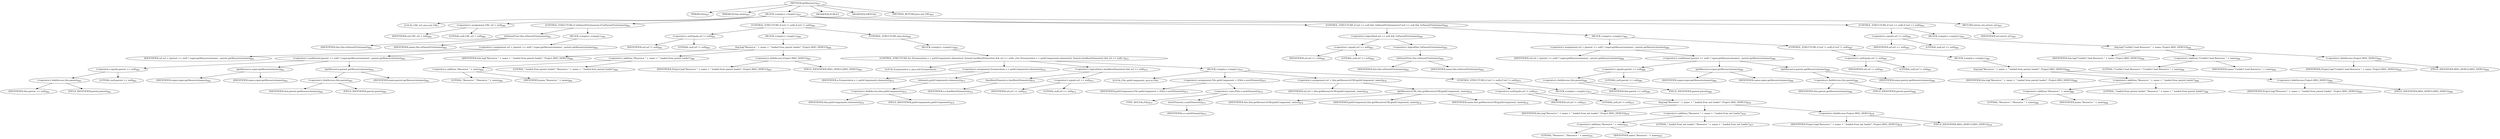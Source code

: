 digraph "getResource" {  
"1260" [label = <(METHOD,getResource)<SUB>657</SUB>> ]
"76" [label = <(PARAM,this)<SUB>657</SUB>> ]
"1261" [label = <(PARAM,String name)<SUB>657</SUB>> ]
"1262" [label = <(BLOCK,&lt;empty&gt;,&lt;empty&gt;)<SUB>657</SUB>> ]
"1263" [label = <(LOCAL,URL url: java.net.URL)> ]
"1264" [label = <(&lt;operator&gt;.assignment,URL url = null)<SUB>660</SUB>> ]
"1265" [label = <(IDENTIFIER,url,URL url = null)<SUB>660</SUB>> ]
"1266" [label = <(LITERAL,null,URL url = null)<SUB>660</SUB>> ]
"1267" [label = <(CONTROL_STRUCTURE,if (isParentFirst(name)),if (isParentFirst(name)))<SUB>661</SUB>> ]
"1268" [label = <(isParentFirst,this.isParentFirst(name))<SUB>661</SUB>> ]
"75" [label = <(IDENTIFIER,this,this.isParentFirst(name))<SUB>661</SUB>> ]
"1269" [label = <(IDENTIFIER,name,this.isParentFirst(name))<SUB>661</SUB>> ]
"1270" [label = <(BLOCK,&lt;empty&gt;,&lt;empty&gt;)<SUB>661</SUB>> ]
"1271" [label = <(&lt;operator&gt;.assignment,url = (parent == null) ? super.getResource(name) : parent.getResource(name))<SUB>662</SUB>> ]
"1272" [label = <(IDENTIFIER,url,url = (parent == null) ? super.getResource(name) : parent.getResource(name))<SUB>662</SUB>> ]
"1273" [label = <(&lt;operator&gt;.conditional,(parent == null) ? super.getResource(name) : parent.getResource(name))<SUB>662</SUB>> ]
"1274" [label = <(&lt;operator&gt;.equals,parent == null)<SUB>662</SUB>> ]
"1275" [label = <(&lt;operator&gt;.fieldAccess,this.parent)<SUB>662</SUB>> ]
"1276" [label = <(IDENTIFIER,this,parent == null)<SUB>662</SUB>> ]
"1277" [label = <(FIELD_IDENTIFIER,parent,parent)<SUB>662</SUB>> ]
"1278" [label = <(LITERAL,null,parent == null)<SUB>662</SUB>> ]
"1279" [label = <(getResource,super.getResource(name))<SUB>662</SUB>> ]
"1280" [label = <(IDENTIFIER,super,super.getResource(name))<SUB>662</SUB>> ]
"1281" [label = <(IDENTIFIER,name,super.getResource(name))<SUB>662</SUB>> ]
"1282" [label = <(getResource,parent.getResource(name))<SUB>662</SUB>> ]
"1283" [label = <(&lt;operator&gt;.fieldAccess,this.parent)<SUB>662</SUB>> ]
"1284" [label = <(IDENTIFIER,this,parent.getResource(name))<SUB>662</SUB>> ]
"1285" [label = <(FIELD_IDENTIFIER,parent,parent)<SUB>662</SUB>> ]
"1286" [label = <(IDENTIFIER,name,parent.getResource(name))<SUB>662</SUB>> ]
"1287" [label = <(CONTROL_STRUCTURE,if (url != null),if (url != null))<SUB>665</SUB>> ]
"1288" [label = <(&lt;operator&gt;.notEquals,url != null)<SUB>665</SUB>> ]
"1289" [label = <(IDENTIFIER,url,url != null)<SUB>665</SUB>> ]
"1290" [label = <(LITERAL,null,url != null)<SUB>665</SUB>> ]
"1291" [label = <(BLOCK,&lt;empty&gt;,&lt;empty&gt;)<SUB>665</SUB>> ]
"1292" [label = <(log,log(&quot;Resource &quot; + name + &quot; loaded from parent loader&quot;, Project.MSG_DEBUG))<SUB>666</SUB>> ]
"77" [label = <(IDENTIFIER,this,log(&quot;Resource &quot; + name + &quot; loaded from parent loader&quot;, Project.MSG_DEBUG))<SUB>666</SUB>> ]
"1293" [label = <(&lt;operator&gt;.addition,&quot;Resource &quot; + name + &quot; loaded from parent loader&quot;)<SUB>666</SUB>> ]
"1294" [label = <(&lt;operator&gt;.addition,&quot;Resource &quot; + name)<SUB>666</SUB>> ]
"1295" [label = <(LITERAL,&quot;Resource &quot;,&quot;Resource &quot; + name)<SUB>666</SUB>> ]
"1296" [label = <(IDENTIFIER,name,&quot;Resource &quot; + name)<SUB>666</SUB>> ]
"1297" [label = <(LITERAL,&quot; loaded from parent loader&quot;,&quot;Resource &quot; + name + &quot; loaded from parent loader&quot;)<SUB>666</SUB>> ]
"1298" [label = <(&lt;operator&gt;.fieldAccess,Project.MSG_DEBUG)<SUB>667</SUB>> ]
"1299" [label = <(IDENTIFIER,Project,log(&quot;Resource &quot; + name + &quot; loaded from parent loader&quot;, Project.MSG_DEBUG))<SUB>667</SUB>> ]
"1300" [label = <(FIELD_IDENTIFIER,MSG_DEBUG,MSG_DEBUG)<SUB>667</SUB>> ]
"1301" [label = <(CONTROL_STRUCTURE,else,else)<SUB>669</SUB>> ]
"1302" [label = <(BLOCK,&lt;empty&gt;,&lt;empty&gt;)<SUB>669</SUB>> ]
"1303" [label = <(CONTROL_STRUCTURE,for (Enumeration e = pathComponents.elements(); Some(e.hasMoreElements() &amp;&amp; url == null); ),for (Enumeration e = pathComponents.elements(); Some(e.hasMoreElements() &amp;&amp; url == null); ))<SUB>672</SUB>> ]
"1304" [label = <(LOCAL,Enumeration e: java.util.Enumeration)> ]
"1305" [label = <(&lt;operator&gt;.assignment,Enumeration e = pathComponents.elements())<SUB>672</SUB>> ]
"1306" [label = <(IDENTIFIER,e,Enumeration e = pathComponents.elements())<SUB>672</SUB>> ]
"1307" [label = <(elements,pathComponents.elements())<SUB>672</SUB>> ]
"1308" [label = <(&lt;operator&gt;.fieldAccess,this.pathComponents)<SUB>672</SUB>> ]
"1309" [label = <(IDENTIFIER,this,pathComponents.elements())<SUB>672</SUB>> ]
"1310" [label = <(FIELD_IDENTIFIER,pathComponents,pathComponents)<SUB>672</SUB>> ]
"1311" [label = <(&lt;operator&gt;.logicalAnd,e.hasMoreElements() &amp;&amp; url == null)<SUB>672</SUB>> ]
"1312" [label = <(hasMoreElements,e.hasMoreElements())<SUB>672</SUB>> ]
"1313" [label = <(IDENTIFIER,e,e.hasMoreElements())<SUB>672</SUB>> ]
"1314" [label = <(&lt;operator&gt;.equals,url == null)<SUB>672</SUB>> ]
"1315" [label = <(IDENTIFIER,url,url == null)<SUB>672</SUB>> ]
"1316" [label = <(LITERAL,null,url == null)<SUB>672</SUB>> ]
"1317" [label = <(BLOCK,&lt;empty&gt;,&lt;empty&gt;)<SUB>672</SUB>> ]
"1318" [label = <(LOCAL,File pathComponent: java.io.File)> ]
"1319" [label = <(&lt;operator&gt;.assignment,File pathComponent = (File) e.nextElement())<SUB>673</SUB>> ]
"1320" [label = <(IDENTIFIER,pathComponent,File pathComponent = (File) e.nextElement())<SUB>673</SUB>> ]
"1321" [label = <(&lt;operator&gt;.cast,(File) e.nextElement())<SUB>673</SUB>> ]
"1322" [label = <(TYPE_REF,File,File)<SUB>673</SUB>> ]
"1323" [label = <(nextElement,e.nextElement())<SUB>673</SUB>> ]
"1324" [label = <(IDENTIFIER,e,e.nextElement())<SUB>673</SUB>> ]
"1325" [label = <(&lt;operator&gt;.assignment,url = this.getResourceURL(pathComponent, name))<SUB>674</SUB>> ]
"1326" [label = <(IDENTIFIER,url,url = this.getResourceURL(pathComponent, name))<SUB>674</SUB>> ]
"1327" [label = <(getResourceURL,this.getResourceURL(pathComponent, name))<SUB>674</SUB>> ]
"78" [label = <(IDENTIFIER,this,this.getResourceURL(pathComponent, name))<SUB>674</SUB>> ]
"1328" [label = <(IDENTIFIER,pathComponent,this.getResourceURL(pathComponent, name))<SUB>674</SUB>> ]
"1329" [label = <(IDENTIFIER,name,this.getResourceURL(pathComponent, name))<SUB>674</SUB>> ]
"1330" [label = <(CONTROL_STRUCTURE,if (url != null),if (url != null))<SUB>675</SUB>> ]
"1331" [label = <(&lt;operator&gt;.notEquals,url != null)<SUB>675</SUB>> ]
"1332" [label = <(IDENTIFIER,url,url != null)<SUB>675</SUB>> ]
"1333" [label = <(LITERAL,null,url != null)<SUB>675</SUB>> ]
"1334" [label = <(BLOCK,&lt;empty&gt;,&lt;empty&gt;)<SUB>675</SUB>> ]
"1335" [label = <(log,log(&quot;Resource &quot; + name + &quot; loaded from ant loader&quot;, Project.MSG_DEBUG))<SUB>676</SUB>> ]
"79" [label = <(IDENTIFIER,this,log(&quot;Resource &quot; + name + &quot; loaded from ant loader&quot;, Project.MSG_DEBUG))<SUB>676</SUB>> ]
"1336" [label = <(&lt;operator&gt;.addition,&quot;Resource &quot; + name + &quot; loaded from ant loader&quot;)<SUB>676</SUB>> ]
"1337" [label = <(&lt;operator&gt;.addition,&quot;Resource &quot; + name)<SUB>676</SUB>> ]
"1338" [label = <(LITERAL,&quot;Resource &quot;,&quot;Resource &quot; + name)<SUB>676</SUB>> ]
"1339" [label = <(IDENTIFIER,name,&quot;Resource &quot; + name)<SUB>676</SUB>> ]
"1340" [label = <(LITERAL,&quot; loaded from ant loader&quot;,&quot;Resource &quot; + name + &quot; loaded from ant loader&quot;)<SUB>677</SUB>> ]
"1341" [label = <(&lt;operator&gt;.fieldAccess,Project.MSG_DEBUG)<SUB>678</SUB>> ]
"1342" [label = <(IDENTIFIER,Project,log(&quot;Resource &quot; + name + &quot; loaded from ant loader&quot;, Project.MSG_DEBUG))<SUB>678</SUB>> ]
"1343" [label = <(FIELD_IDENTIFIER,MSG_DEBUG,MSG_DEBUG)<SUB>678</SUB>> ]
"1344" [label = <(CONTROL_STRUCTURE,if (url == null &amp;&amp; !isParentFirst(name)),if (url == null &amp;&amp; !isParentFirst(name)))<SUB>683</SUB>> ]
"1345" [label = <(&lt;operator&gt;.logicalAnd,url == null &amp;&amp; !isParentFirst(name))<SUB>683</SUB>> ]
"1346" [label = <(&lt;operator&gt;.equals,url == null)<SUB>683</SUB>> ]
"1347" [label = <(IDENTIFIER,url,url == null)<SUB>683</SUB>> ]
"1348" [label = <(LITERAL,null,url == null)<SUB>683</SUB>> ]
"1349" [label = <(&lt;operator&gt;.logicalNot,!isParentFirst(name))<SUB>683</SUB>> ]
"1350" [label = <(isParentFirst,this.isParentFirst(name))<SUB>683</SUB>> ]
"80" [label = <(IDENTIFIER,this,this.isParentFirst(name))<SUB>683</SUB>> ]
"1351" [label = <(IDENTIFIER,name,this.isParentFirst(name))<SUB>683</SUB>> ]
"1352" [label = <(BLOCK,&lt;empty&gt;,&lt;empty&gt;)<SUB>683</SUB>> ]
"1353" [label = <(&lt;operator&gt;.assignment,url = (parent == null) ? super.getResource(name) : parent.getResource(name))<SUB>686</SUB>> ]
"1354" [label = <(IDENTIFIER,url,url = (parent == null) ? super.getResource(name) : parent.getResource(name))<SUB>686</SUB>> ]
"1355" [label = <(&lt;operator&gt;.conditional,(parent == null) ? super.getResource(name) : parent.getResource(name))<SUB>686</SUB>> ]
"1356" [label = <(&lt;operator&gt;.equals,parent == null)<SUB>686</SUB>> ]
"1357" [label = <(&lt;operator&gt;.fieldAccess,this.parent)<SUB>686</SUB>> ]
"1358" [label = <(IDENTIFIER,this,parent == null)<SUB>686</SUB>> ]
"1359" [label = <(FIELD_IDENTIFIER,parent,parent)<SUB>686</SUB>> ]
"1360" [label = <(LITERAL,null,parent == null)<SUB>686</SUB>> ]
"1361" [label = <(getResource,super.getResource(name))<SUB>686</SUB>> ]
"1362" [label = <(IDENTIFIER,super,super.getResource(name))<SUB>686</SUB>> ]
"1363" [label = <(IDENTIFIER,name,super.getResource(name))<SUB>686</SUB>> ]
"1364" [label = <(getResource,parent.getResource(name))<SUB>686</SUB>> ]
"1365" [label = <(&lt;operator&gt;.fieldAccess,this.parent)<SUB>686</SUB>> ]
"1366" [label = <(IDENTIFIER,this,parent.getResource(name))<SUB>686</SUB>> ]
"1367" [label = <(FIELD_IDENTIFIER,parent,parent)<SUB>686</SUB>> ]
"1368" [label = <(IDENTIFIER,name,parent.getResource(name))<SUB>686</SUB>> ]
"1369" [label = <(CONTROL_STRUCTURE,if (url != null),if (url != null))<SUB>687</SUB>> ]
"1370" [label = <(&lt;operator&gt;.notEquals,url != null)<SUB>687</SUB>> ]
"1371" [label = <(IDENTIFIER,url,url != null)<SUB>687</SUB>> ]
"1372" [label = <(LITERAL,null,url != null)<SUB>687</SUB>> ]
"1373" [label = <(BLOCK,&lt;empty&gt;,&lt;empty&gt;)<SUB>687</SUB>> ]
"1374" [label = <(log,log(&quot;Resource &quot; + name + &quot; loaded from parent loader&quot;, Project.MSG_DEBUG))<SUB>688</SUB>> ]
"81" [label = <(IDENTIFIER,this,log(&quot;Resource &quot; + name + &quot; loaded from parent loader&quot;, Project.MSG_DEBUG))<SUB>688</SUB>> ]
"1375" [label = <(&lt;operator&gt;.addition,&quot;Resource &quot; + name + &quot; loaded from parent loader&quot;)<SUB>688</SUB>> ]
"1376" [label = <(&lt;operator&gt;.addition,&quot;Resource &quot; + name)<SUB>688</SUB>> ]
"1377" [label = <(LITERAL,&quot;Resource &quot;,&quot;Resource &quot; + name)<SUB>688</SUB>> ]
"1378" [label = <(IDENTIFIER,name,&quot;Resource &quot; + name)<SUB>688</SUB>> ]
"1379" [label = <(LITERAL,&quot; loaded from parent loader&quot;,&quot;Resource &quot; + name + &quot; loaded from parent loader&quot;)<SUB>688</SUB>> ]
"1380" [label = <(&lt;operator&gt;.fieldAccess,Project.MSG_DEBUG)<SUB>689</SUB>> ]
"1381" [label = <(IDENTIFIER,Project,log(&quot;Resource &quot; + name + &quot; loaded from parent loader&quot;, Project.MSG_DEBUG))<SUB>689</SUB>> ]
"1382" [label = <(FIELD_IDENTIFIER,MSG_DEBUG,MSG_DEBUG)<SUB>689</SUB>> ]
"1383" [label = <(CONTROL_STRUCTURE,if (url == null),if (url == null))<SUB>693</SUB>> ]
"1384" [label = <(&lt;operator&gt;.equals,url == null)<SUB>693</SUB>> ]
"1385" [label = <(IDENTIFIER,url,url == null)<SUB>693</SUB>> ]
"1386" [label = <(LITERAL,null,url == null)<SUB>693</SUB>> ]
"1387" [label = <(BLOCK,&lt;empty&gt;,&lt;empty&gt;)<SUB>693</SUB>> ]
"1388" [label = <(log,log(&quot;Couldn't load Resource &quot; + name, Project.MSG_DEBUG))<SUB>694</SUB>> ]
"82" [label = <(IDENTIFIER,this,log(&quot;Couldn't load Resource &quot; + name, Project.MSG_DEBUG))<SUB>694</SUB>> ]
"1389" [label = <(&lt;operator&gt;.addition,&quot;Couldn't load Resource &quot; + name)<SUB>694</SUB>> ]
"1390" [label = <(LITERAL,&quot;Couldn't load Resource &quot;,&quot;Couldn't load Resource &quot; + name)<SUB>694</SUB>> ]
"1391" [label = <(IDENTIFIER,name,&quot;Couldn't load Resource &quot; + name)<SUB>694</SUB>> ]
"1392" [label = <(&lt;operator&gt;.fieldAccess,Project.MSG_DEBUG)<SUB>694</SUB>> ]
"1393" [label = <(IDENTIFIER,Project,log(&quot;Couldn't load Resource &quot; + name, Project.MSG_DEBUG))<SUB>694</SUB>> ]
"1394" [label = <(FIELD_IDENTIFIER,MSG_DEBUG,MSG_DEBUG)<SUB>694</SUB>> ]
"1395" [label = <(RETURN,return url;,return url;)<SUB>697</SUB>> ]
"1396" [label = <(IDENTIFIER,url,return url;)<SUB>697</SUB>> ]
"1397" [label = <(MODIFIER,PUBLIC)> ]
"1398" [label = <(MODIFIER,VIRTUAL)> ]
"1399" [label = <(METHOD_RETURN,java.net.URL)<SUB>657</SUB>> ]
  "1260" -> "76" 
  "1260" -> "1261" 
  "1260" -> "1262" 
  "1260" -> "1397" 
  "1260" -> "1398" 
  "1260" -> "1399" 
  "1262" -> "1263" 
  "1262" -> "1264" 
  "1262" -> "1267" 
  "1262" -> "1287" 
  "1262" -> "1344" 
  "1262" -> "1383" 
  "1262" -> "1395" 
  "1264" -> "1265" 
  "1264" -> "1266" 
  "1267" -> "1268" 
  "1267" -> "1270" 
  "1268" -> "75" 
  "1268" -> "1269" 
  "1270" -> "1271" 
  "1271" -> "1272" 
  "1271" -> "1273" 
  "1273" -> "1274" 
  "1273" -> "1279" 
  "1273" -> "1282" 
  "1274" -> "1275" 
  "1274" -> "1278" 
  "1275" -> "1276" 
  "1275" -> "1277" 
  "1279" -> "1280" 
  "1279" -> "1281" 
  "1282" -> "1283" 
  "1282" -> "1286" 
  "1283" -> "1284" 
  "1283" -> "1285" 
  "1287" -> "1288" 
  "1287" -> "1291" 
  "1287" -> "1301" 
  "1288" -> "1289" 
  "1288" -> "1290" 
  "1291" -> "1292" 
  "1292" -> "77" 
  "1292" -> "1293" 
  "1292" -> "1298" 
  "1293" -> "1294" 
  "1293" -> "1297" 
  "1294" -> "1295" 
  "1294" -> "1296" 
  "1298" -> "1299" 
  "1298" -> "1300" 
  "1301" -> "1302" 
  "1302" -> "1303" 
  "1303" -> "1304" 
  "1303" -> "1305" 
  "1303" -> "1311" 
  "1303" -> "1317" 
  "1305" -> "1306" 
  "1305" -> "1307" 
  "1307" -> "1308" 
  "1308" -> "1309" 
  "1308" -> "1310" 
  "1311" -> "1312" 
  "1311" -> "1314" 
  "1312" -> "1313" 
  "1314" -> "1315" 
  "1314" -> "1316" 
  "1317" -> "1318" 
  "1317" -> "1319" 
  "1317" -> "1325" 
  "1317" -> "1330" 
  "1319" -> "1320" 
  "1319" -> "1321" 
  "1321" -> "1322" 
  "1321" -> "1323" 
  "1323" -> "1324" 
  "1325" -> "1326" 
  "1325" -> "1327" 
  "1327" -> "78" 
  "1327" -> "1328" 
  "1327" -> "1329" 
  "1330" -> "1331" 
  "1330" -> "1334" 
  "1331" -> "1332" 
  "1331" -> "1333" 
  "1334" -> "1335" 
  "1335" -> "79" 
  "1335" -> "1336" 
  "1335" -> "1341" 
  "1336" -> "1337" 
  "1336" -> "1340" 
  "1337" -> "1338" 
  "1337" -> "1339" 
  "1341" -> "1342" 
  "1341" -> "1343" 
  "1344" -> "1345" 
  "1344" -> "1352" 
  "1345" -> "1346" 
  "1345" -> "1349" 
  "1346" -> "1347" 
  "1346" -> "1348" 
  "1349" -> "1350" 
  "1350" -> "80" 
  "1350" -> "1351" 
  "1352" -> "1353" 
  "1352" -> "1369" 
  "1353" -> "1354" 
  "1353" -> "1355" 
  "1355" -> "1356" 
  "1355" -> "1361" 
  "1355" -> "1364" 
  "1356" -> "1357" 
  "1356" -> "1360" 
  "1357" -> "1358" 
  "1357" -> "1359" 
  "1361" -> "1362" 
  "1361" -> "1363" 
  "1364" -> "1365" 
  "1364" -> "1368" 
  "1365" -> "1366" 
  "1365" -> "1367" 
  "1369" -> "1370" 
  "1369" -> "1373" 
  "1370" -> "1371" 
  "1370" -> "1372" 
  "1373" -> "1374" 
  "1374" -> "81" 
  "1374" -> "1375" 
  "1374" -> "1380" 
  "1375" -> "1376" 
  "1375" -> "1379" 
  "1376" -> "1377" 
  "1376" -> "1378" 
  "1380" -> "1381" 
  "1380" -> "1382" 
  "1383" -> "1384" 
  "1383" -> "1387" 
  "1384" -> "1385" 
  "1384" -> "1386" 
  "1387" -> "1388" 
  "1388" -> "82" 
  "1388" -> "1389" 
  "1388" -> "1392" 
  "1389" -> "1390" 
  "1389" -> "1391" 
  "1392" -> "1393" 
  "1392" -> "1394" 
  "1395" -> "1396" 
}
